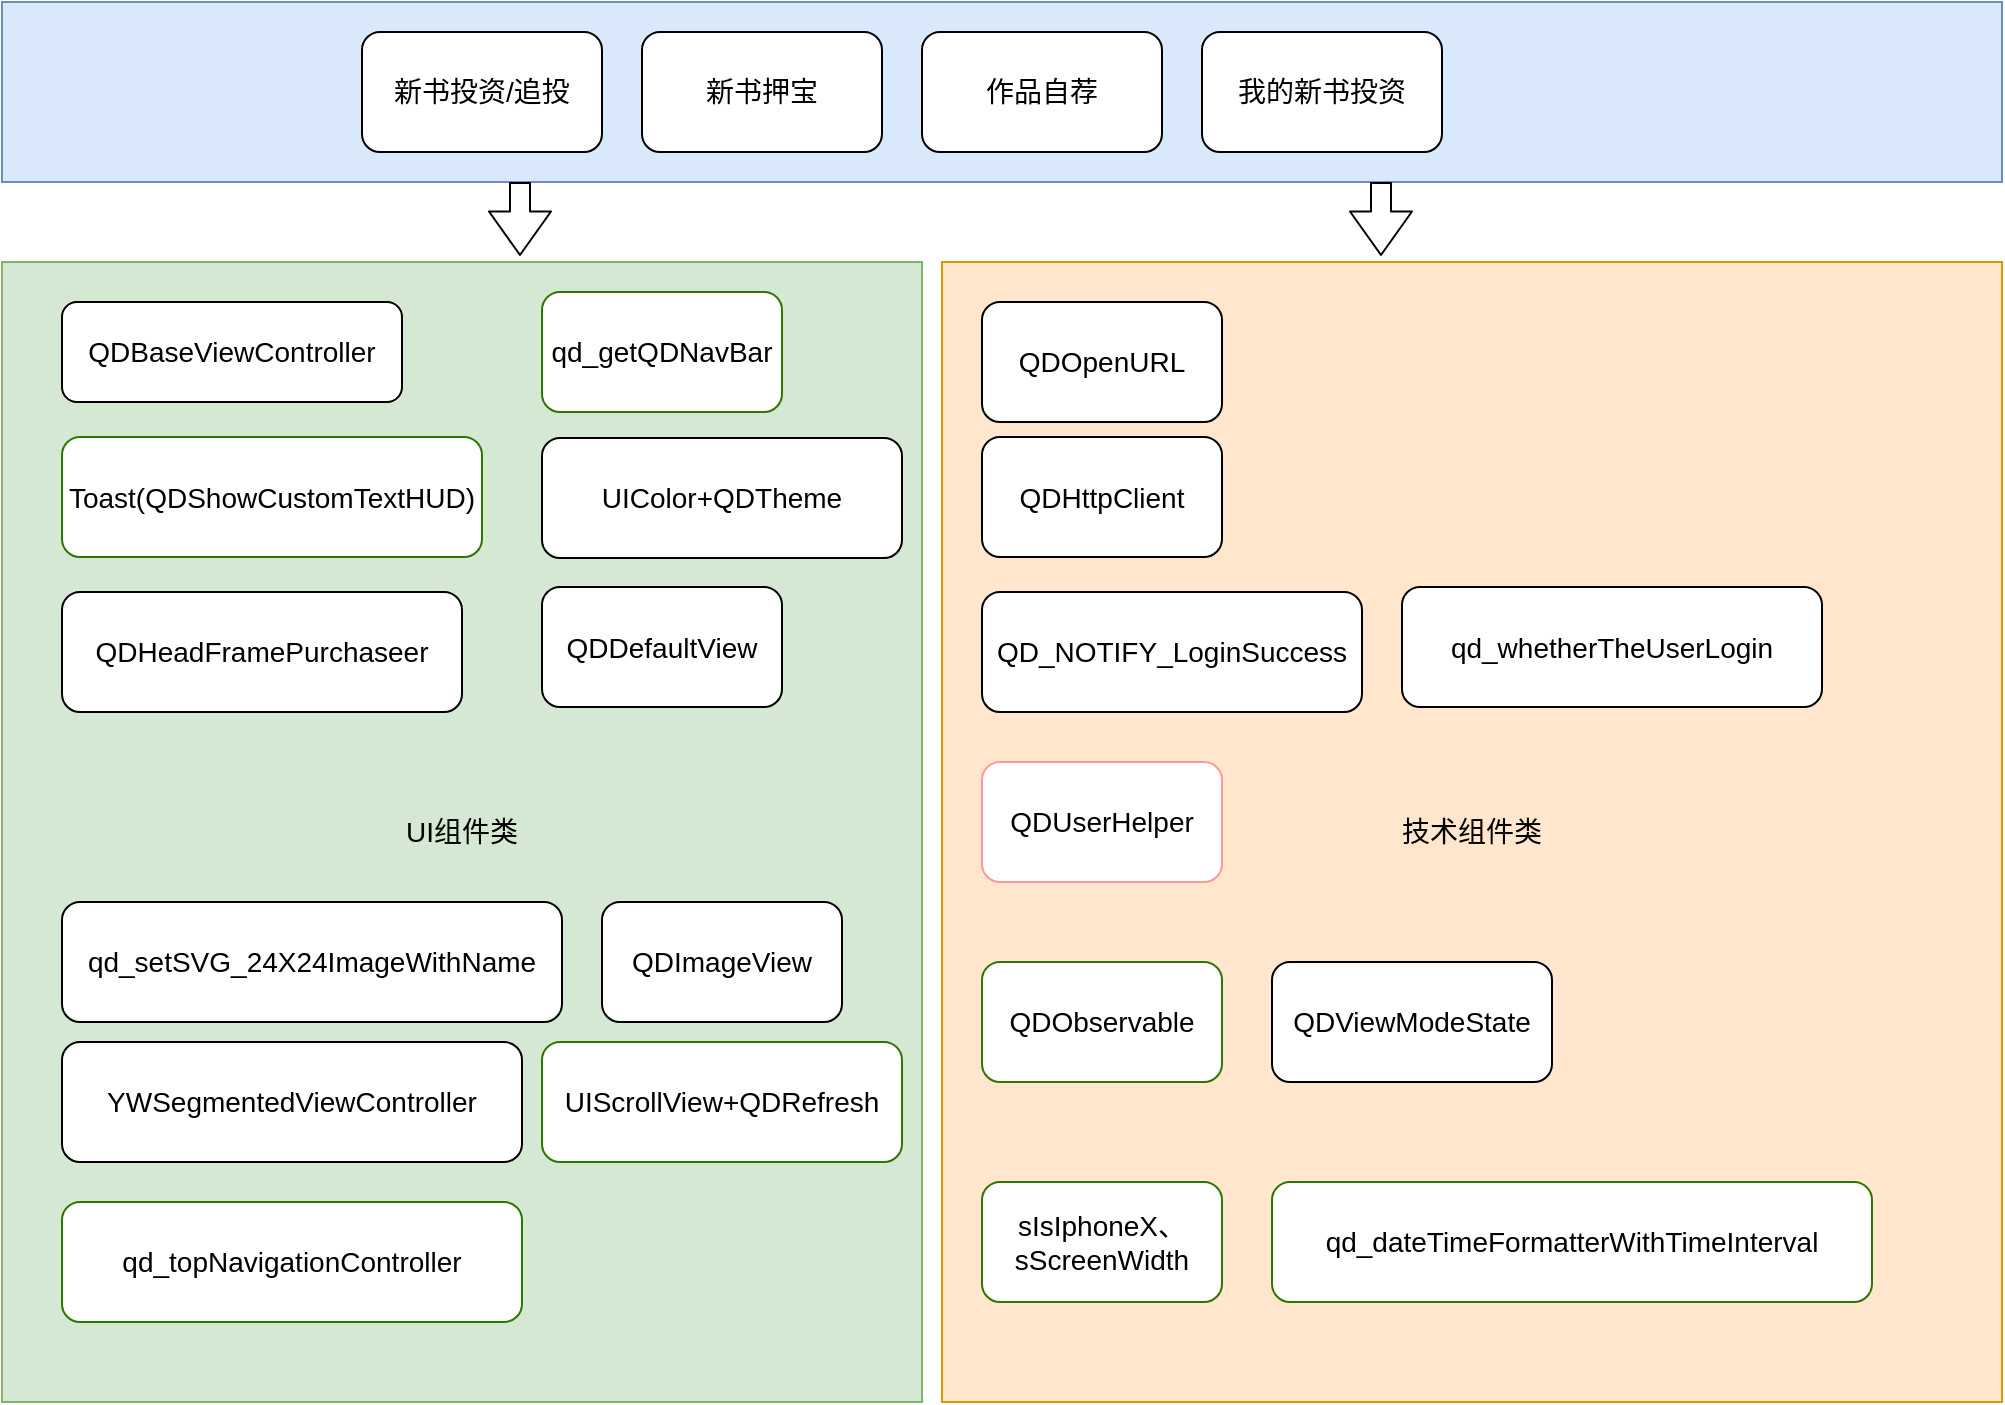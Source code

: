 <mxfile pages="3" version="11.2.9" type="github"><diagram id="G_PrDNVv925NAtSPJW-O" name="Page-1"><mxGraphModel dx="1141" dy="692" grid="1" gridSize="10" guides="1" tooltips="1" connect="1" arrows="1" fold="1" page="1" pageScale="1" pageWidth="827" pageHeight="1169" math="0" shadow="0"><root><mxCell id="0"/><mxCell id="1" parent="0"/><mxCell id="ksJKzsCrqUdJQHkxr5-i-1" value="" style="rounded=0;whiteSpace=wrap;html=1;fontSize=14;fillColor=#dae8fc;strokeColor=#6c8ebf;" parent="1" vertex="1"><mxGeometry x="20" y="170" width="1000" height="90" as="geometry"/></mxCell><mxCell id="ksJKzsCrqUdJQHkxr5-i-2" value="新书投资/追投" style="rounded=1;whiteSpace=wrap;html=1;fontSize=14;" parent="1" vertex="1"><mxGeometry x="200" y="185" width="120" height="60" as="geometry"/></mxCell><mxCell id="ksJKzsCrqUdJQHkxr5-i-3" value="新书押宝" style="rounded=1;whiteSpace=wrap;html=1;fontSize=14;" parent="1" vertex="1"><mxGeometry x="340" y="185" width="120" height="60" as="geometry"/></mxCell><mxCell id="ksJKzsCrqUdJQHkxr5-i-4" value="作品自荐" style="rounded=1;whiteSpace=wrap;html=1;fontSize=14;" parent="1" vertex="1"><mxGeometry x="480" y="185" width="120" height="60" as="geometry"/></mxCell><mxCell id="ksJKzsCrqUdJQHkxr5-i-5" value="我的新书投资" style="rounded=1;whiteSpace=wrap;html=1;fontSize=14;" parent="1" vertex="1"><mxGeometry x="620" y="185" width="120" height="60" as="geometry"/></mxCell><mxCell id="ksJKzsCrqUdJQHkxr5-i-6" value="UI组件类" style="rounded=0;whiteSpace=wrap;html=1;fontSize=14;fillColor=#d5e8d4;strokeColor=#82b366;" parent="1" vertex="1"><mxGeometry x="20" y="300" width="460" height="570" as="geometry"/></mxCell><mxCell id="ksJKzsCrqUdJQHkxr5-i-7" value="QDBaseViewController" style="rounded=1;whiteSpace=wrap;html=1;fontSize=14;" parent="1" vertex="1"><mxGeometry x="50" y="320" width="170" height="50" as="geometry"/></mxCell><mxCell id="ksJKzsCrqUdJQHkxr5-i-9" value="QDObservable" style="rounded=1;whiteSpace=wrap;html=1;fontSize=14;" parent="1" vertex="1"><mxGeometry x="860" y="385" width="120" height="60" as="geometry"/></mxCell><mxCell id="ksJKzsCrqUdJQHkxr5-i-10" value="技术组件类" style="rounded=0;whiteSpace=wrap;html=1;fontSize=14;fillColor=#ffe6cc;strokeColor=#d79b00;" parent="1" vertex="1"><mxGeometry x="490" y="300" width="530" height="570" as="geometry"/></mxCell><mxCell id="ksJKzsCrqUdJQHkxr5-i-11" value="QD_NOTIFY_LoginSuccess" style="rounded=1;whiteSpace=wrap;html=1;fontSize=14;" parent="1" vertex="1"><mxGeometry x="510" y="465" width="190" height="60" as="geometry"/></mxCell><mxCell id="ksJKzsCrqUdJQHkxr5-i-12" value="QDViewModeState" style="rounded=1;whiteSpace=wrap;html=1;fontSize=14;" parent="1" vertex="1"><mxGeometry x="655" y="650" width="140" height="60" as="geometry"/></mxCell><mxCell id="ksJKzsCrqUdJQHkxr5-i-13" value="QDOpenURL" style="rounded=1;whiteSpace=wrap;html=1;fontSize=14;" parent="1" vertex="1"><mxGeometry x="510" y="320" width="120" height="60" as="geometry"/></mxCell><mxCell id="ksJKzsCrqUdJQHkxr5-i-14" value="QDHttpClient" style="rounded=1;whiteSpace=wrap;html=1;fontSize=14;" parent="1" vertex="1"><mxGeometry x="510" y="387.5" width="120" height="60" as="geometry"/></mxCell><mxCell id="ksJKzsCrqUdJQHkxr5-i-16" value="qd_whetherTheUserLogin" style="rounded=1;whiteSpace=wrap;html=1;fontSize=14;" parent="1" vertex="1"><mxGeometry x="720" y="462.5" width="210" height="60" as="geometry"/></mxCell><mxCell id="ksJKzsCrqUdJQHkxr5-i-17" value="QDUserHelper" style="rounded=1;whiteSpace=wrap;html=1;fontSize=14;strokeColor=#FF9999;fillColor=#FFFFFF;fontColor=#000000;" parent="1" vertex="1"><mxGeometry x="510" y="550" width="120" height="60" as="geometry"/></mxCell><mxCell id="ksJKzsCrqUdJQHkxr5-i-22" value="Toast(QDShowCustomTextHUD)" style="rounded=1;whiteSpace=wrap;html=1;fontSize=14;fillColor=#FFFFFF;strokeColor=#2D7600;fontColor=#000000;" parent="1" vertex="1"><mxGeometry x="50" y="387.5" width="210" height="60" as="geometry"/></mxCell><mxCell id="ksJKzsCrqUdJQHkxr5-i-23" value="QDHeadFramePurchaseer" style="rounded=1;whiteSpace=wrap;html=1;fontSize=14;" parent="1" vertex="1"><mxGeometry x="50" y="465" width="200" height="60" as="geometry"/></mxCell><mxCell id="ksJKzsCrqUdJQHkxr5-i-25" value="qd_setSVG_24X24ImageWithName" style="rounded=1;whiteSpace=wrap;html=1;fontSize=14;" parent="1" vertex="1"><mxGeometry x="50" y="620" width="250" height="60" as="geometry"/></mxCell><mxCell id="ksJKzsCrqUdJQHkxr5-i-26" value="UIColor+QDTheme" style="rounded=1;whiteSpace=wrap;html=1;fontSize=14;" parent="1" vertex="1"><mxGeometry x="290" y="388" width="180" height="60" as="geometry"/></mxCell><mxCell id="ksJKzsCrqUdJQHkxr5-i-27" value="UIScrollView+QDRefresh" style="rounded=1;whiteSpace=wrap;html=1;fontSize=14;fillColor=#FFFFFF;strokeColor=#2D7600;fontColor=#000000;" parent="1" vertex="1"><mxGeometry x="290" y="690" width="180" height="60" as="geometry"/></mxCell><mxCell id="ksJKzsCrqUdJQHkxr5-i-28" value="QDDefaultView" style="rounded=1;whiteSpace=wrap;html=1;fontSize=14;" parent="1" vertex="1"><mxGeometry x="290" y="462.5" width="120" height="60" as="geometry"/></mxCell><mxCell id="ksJKzsCrqUdJQHkxr5-i-29" value="YWSegmentedViewController" style="rounded=1;whiteSpace=wrap;html=1;fontSize=14;" parent="1" vertex="1"><mxGeometry x="50" y="690" width="230" height="60" as="geometry"/></mxCell><mxCell id="ksJKzsCrqUdJQHkxr5-i-30" value="qd_getQDNavBar" style="rounded=1;whiteSpace=wrap;html=1;fontSize=14;fillColor=#FFFFFF;strokeColor=#2D7600;fontColor=#000000;" parent="1" vertex="1"><mxGeometry x="290" y="315" width="120" height="60" as="geometry"/></mxCell><mxCell id="ksJKzsCrqUdJQHkxr5-i-31" value="sIsIphoneX、sScreenWidth" style="rounded=1;whiteSpace=wrap;html=1;fontSize=14;fillColor=#FFFFFF;strokeColor=#2D7600;fontColor=#000000;" parent="1" vertex="1"><mxGeometry x="510" y="760" width="120" height="60" as="geometry"/></mxCell><mxCell id="ksJKzsCrqUdJQHkxr5-i-32" value="qd_topNavigationController" style="rounded=1;whiteSpace=wrap;html=1;fontSize=14;fillColor=#FFFFFF;strokeColor=#2D7600;fontColor=#000000;" parent="1" vertex="1"><mxGeometry x="50" y="770" width="230" height="60" as="geometry"/></mxCell><mxCell id="ksJKzsCrqUdJQHkxr5-i-33" value="qd_dateTimeFormatterWithTimeInterval" style="rounded=1;whiteSpace=wrap;html=1;fontSize=14;fillColor=#FFFFFF;strokeColor=#2D7600;fontColor=#000000;" parent="1" vertex="1"><mxGeometry x="655" y="760" width="300" height="60" as="geometry"/></mxCell><mxCell id="ksJKzsCrqUdJQHkxr5-i-34" value="QDImageView" style="rounded=1;whiteSpace=wrap;html=1;fontSize=14;fillColor=#FFFFFF;fontColor=#000000;" parent="1" vertex="1"><mxGeometry x="320" y="620" width="120" height="60" as="geometry"/></mxCell><mxCell id="ksJKzsCrqUdJQHkxr5-i-35" value="QDObservable" style="rounded=1;whiteSpace=wrap;html=1;fontSize=14;fillColor=#FFFFFF;strokeColor=#2D7600;fontColor=#000000;" parent="1" vertex="1"><mxGeometry x="510" y="650" width="120" height="60" as="geometry"/></mxCell><mxCell id="ksJKzsCrqUdJQHkxr5-i-37" value="" style="shape=flexArrow;endArrow=classic;html=1;fontSize=14;width=10;endSize=6.92;" parent="1" edge="1"><mxGeometry width="50" height="50" relative="1" as="geometry"><mxPoint x="279" y="260" as="sourcePoint"/><mxPoint x="279" y="297" as="targetPoint"/></mxGeometry></mxCell><mxCell id="ksJKzsCrqUdJQHkxr5-i-38" value="" style="shape=flexArrow;endArrow=classic;html=1;fontSize=14;width=10;endSize=6.92;" parent="1" edge="1"><mxGeometry width="50" height="50" relative="1" as="geometry"><mxPoint x="709.5" y="260" as="sourcePoint"/><mxPoint x="709.5" y="297" as="targetPoint"/></mxGeometry></mxCell></root></mxGraphModel></diagram><diagram id="2gGJhZ0hHlnW_doxWVLU" name="Page-2"><mxGraphModel dx="1119" dy="672" grid="1" gridSize="10" guides="1" tooltips="1" connect="1" arrows="1" fold="1" page="1" pageScale="1" pageWidth="827" pageHeight="1169" math="0" shadow="0"><root><mxCell id="RRh2i8z6yGX20Wy9l3Bg-0"/><mxCell id="RRh2i8z6yGX20Wy9l3Bg-1" parent="RRh2i8z6yGX20Wy9l3Bg-0"/><mxCell id="RRh2i8z6yGX20Wy9l3Bg-2" value="&lt;b&gt;&lt;font style=&quot;font-size: 18px&quot;&gt;业务App层&lt;/font&gt;&lt;/b&gt;&lt;br style=&quot;font-size: 15px&quot;&gt;（阅读器、书架、精选、漫画、听书、圈子、新书等）" style="rounded=0;whiteSpace=wrap;html=1;fillColor=#ffe6cc;fontSize=15;strokeColor=#d79b00;" vertex="1" parent="RRh2i8z6yGX20Wy9l3Bg-1"><mxGeometry x="230" y="210" width="310" height="60" as="geometry"/></mxCell><mxCell id="RRh2i8z6yGX20Wy9l3Bg-3" value="&lt;font style=&quot;font-size: 18px&quot;&gt;&lt;b&gt;业务组件层&lt;/b&gt;&lt;/font&gt;&lt;br style=&quot;font-size: 15px&quot;&gt;（阅读引擎、用户、充值、书封等）" style="rounded=0;whiteSpace=wrap;html=1;fillColor=#fff2cc;fontSize=15;strokeColor=#d6b656;" vertex="1" parent="RRh2i8z6yGX20Wy9l3Bg-1"><mxGeometry x="230" y="280" width="310" height="70" as="geometry"/></mxCell><mxCell id="RRh2i8z6yGX20Wy9l3Bg-4" value="&lt;b&gt;&lt;font style=&quot;font-size: 18px&quot;&gt;基础组件层&lt;/font&gt;&lt;/b&gt;&lt;br style=&quot;font-size: 15px&quot;&gt;（网络、图片、埋点、布局、统计等）" style="rounded=0;whiteSpace=wrap;html=1;fillColor=#d5e8d4;fontSize=15;strokeColor=#82b366;" vertex="1" parent="RRh2i8z6yGX20Wy9l3Bg-1"><mxGeometry x="230" y="360" width="310" height="110" as="geometry"/></mxCell></root></mxGraphModel></diagram><diagram id="WZpiYMnqQYS9cxlIUv5h" name="Page-3"><mxGraphModel dx="1163" dy="677" grid="1" gridSize="10" guides="1" tooltips="1" connect="1" arrows="1" fold="1" page="1" pageScale="1" pageWidth="827" pageHeight="1169" math="0" shadow="0"><root><mxCell id="xMvRy6TVu1i_m3puSdS4-0"/><mxCell id="xMvRy6TVu1i_m3puSdS4-1" parent="xMvRy6TVu1i_m3puSdS4-0"/><mxCell id="vyO_Mb-bwg4mro-dUDaO-0" value="业务App层" style="rounded=0;whiteSpace=wrap;html=1;fillColor=#ffe6cc;fontSize=15;strokeColor=#d79b00;verticalAlign=top;" vertex="1" parent="xMvRy6TVu1i_m3puSdS4-1"><mxGeometry x="20" y="60" width="580" height="80" as="geometry"/></mxCell><mxCell id="vyO_Mb-bwg4mro-dUDaO-1" value="业务组件层" style="rounded=0;whiteSpace=wrap;html=1;fillColor=#fff2cc;fontSize=15;strokeColor=#d6b656;verticalAlign=top;" vertex="1" parent="xMvRy6TVu1i_m3puSdS4-1"><mxGeometry x="20" y="160" width="580" height="100" as="geometry"/></mxCell><mxCell id="vyO_Mb-bwg4mro-dUDaO-2" value="&lt;div style=&quot;text-align: justify&quot;&gt;&lt;span&gt;基础组件层&lt;/span&gt;&lt;/div&gt;" style="rounded=0;whiteSpace=wrap;html=1;fillColor=#d5e8d4;fontSize=15;strokeColor=#82b366;verticalAlign=top;" vertex="1" parent="xMvRy6TVu1i_m3puSdS4-1"><mxGeometry x="20" y="280" width="580" height="310" as="geometry"/></mxCell><mxCell id="vyO_Mb-bwg4mro-dUDaO-3" value="书架" style="rounded=1;whiteSpace=wrap;html=1;fillColor=#FFFFFF;fontSize=15;fontColor=#000000;" vertex="1" parent="xMvRy6TVu1i_m3puSdS4-1"><mxGeometry x="30" y="90" width="80" height="40" as="geometry"/></mxCell><mxCell id="vyO_Mb-bwg4mro-dUDaO-7" value="阅读器" style="rounded=1;whiteSpace=wrap;html=1;fillColor=#FFFFFF;fontSize=15;fontColor=#000000;" vertex="1" parent="xMvRy6TVu1i_m3puSdS4-1"><mxGeometry x="505" y="90" width="80" height="40" as="geometry"/></mxCell><mxCell id="vyO_Mb-bwg4mro-dUDaO-8" value="精选" style="rounded=1;whiteSpace=wrap;html=1;fillColor=#FFFFFF;fontSize=15;fontColor=#000000;" vertex="1" parent="xMvRy6TVu1i_m3puSdS4-1"><mxGeometry x="120" y="90" width="80" height="40" as="geometry"/></mxCell><mxCell id="vyO_Mb-bwg4mro-dUDaO-9" value="发现" style="rounded=1;whiteSpace=wrap;html=1;fillColor=#FFFFFF;fontSize=15;fontColor=#000000;" vertex="1" parent="xMvRy6TVu1i_m3puSdS4-1"><mxGeometry x="210" y="90" width="80" height="40" as="geometry"/></mxCell><mxCell id="vyO_Mb-bwg4mro-dUDaO-10" value="漫画" style="rounded=1;whiteSpace=wrap;html=1;fillColor=#FFFFFF;fontSize=15;fontColor=#000000;" vertex="1" parent="xMvRy6TVu1i_m3puSdS4-1"><mxGeometry x="300" y="90" width="80" height="40" as="geometry"/></mxCell><mxCell id="vyO_Mb-bwg4mro-dUDaO-11" value="听书" style="rounded=1;whiteSpace=wrap;html=1;fillColor=#FFFFFF;fontSize=15;fontColor=#000000;" vertex="1" parent="xMvRy6TVu1i_m3puSdS4-1"><mxGeometry x="395" y="90" width="80" height="40" as="geometry"/></mxCell><mxCell id="vyO_Mb-bwg4mro-dUDaO-12" value="UIKit" style="rounded=1;whiteSpace=wrap;html=1;fillColor=#FFFFFF;fontSize=15;fontColor=#000000;verticalAlign=top;" vertex="1" parent="xMvRy6TVu1i_m3puSdS4-1"><mxGeometry x="40" y="310" width="190" height="270" as="geometry"/></mxCell><mxCell id="vyO_Mb-bwg4mro-dUDaO-13" value="第三方" style="rounded=1;whiteSpace=wrap;html=1;fillColor=#FFFFFF;fontSize=15;fontColor=#000000;verticalAlign=top;" vertex="1" parent="xMvRy6TVu1i_m3puSdS4-1"><mxGeometry x="250" y="440" width="330" height="140" as="geometry"/></mxCell><mxCell id="vyO_Mb-bwg4mro-dUDaO-15" value="YWLoginSDK" style="rounded=1;whiteSpace=wrap;html=1;fillColor=#FFFFFF;fontSize=15;fontColor=#000000;" vertex="1" parent="xMvRy6TVu1i_m3puSdS4-1"><mxGeometry x="255" y="363" width="110" height="30" as="geometry"/></mxCell><mxCell id="vyO_Mb-bwg4mro-dUDaO-16" value="阅读时长" style="rounded=1;whiteSpace=wrap;html=1;fillColor=#FFFFFF;fontSize=15;fontColor=#000000;" vertex="1" parent="xMvRy6TVu1i_m3puSdS4-1"><mxGeometry x="340" y="310" width="70" height="45" as="geometry"/></mxCell><mxCell id="vyO_Mb-bwg4mro-dUDaO-17" value="埋点" style="rounded=1;whiteSpace=wrap;html=1;fillColor=#FFFFFF;fontSize=15;fontColor=#000000;" vertex="1" parent="xMvRy6TVu1i_m3puSdS4-1"><mxGeometry x="417.5" y="310" width="50" height="45" as="geometry"/></mxCell><mxCell id="vyO_Mb-bwg4mro-dUDaO-18" value="YWRechargeSDK" style="rounded=1;whiteSpace=wrap;html=1;fillColor=#FFFFFF;fontSize=15;fontColor=#000000;" vertex="1" parent="xMvRy6TVu1i_m3puSdS4-1"><mxGeometry x="375" y="363" width="135" height="30" as="geometry"/></mxCell><mxCell id="vyO_Mb-bwg4mro-dUDaO-19" value="Util" style="rounded=1;whiteSpace=wrap;html=1;fillColor=#FFFFFF;fontSize=15;fontColor=#000000;" vertex="1" parent="xMvRy6TVu1i_m3puSdS4-1"><mxGeometry x="250" y="310" width="70" height="45" as="geometry"/></mxCell><mxCell id="vyO_Mb-bwg4mro-dUDaO-20" value="路由" style="rounded=1;whiteSpace=wrap;html=1;fillColor=#FFFFFF;fontSize=15;fontColor=#000000;" vertex="1" parent="xMvRy6TVu1i_m3puSdS4-1"><mxGeometry x="40" y="210" width="80" height="40" as="geometry"/></mxCell><mxCell id="vyO_Mb-bwg4mro-dUDaO-21" value="用户" style="rounded=1;whiteSpace=wrap;html=1;fillColor=#FFFFFF;fontSize=15;fontColor=#000000;" vertex="1" parent="xMvRy6TVu1i_m3puSdS4-1"><mxGeometry x="355" y="210" width="80" height="40" as="geometry"/></mxCell><mxCell id="vyO_Mb-bwg4mro-dUDaO-22" value="书封" style="rounded=1;whiteSpace=wrap;html=1;fillColor=#FFFFFF;fontSize=15;fontColor=#000000;" vertex="1" parent="xMvRy6TVu1i_m3puSdS4-1"><mxGeometry x="255" y="210" width="80" height="40" as="geometry"/></mxCell><mxCell id="vyO_Mb-bwg4mro-dUDaO-24" value="导航" style="rounded=1;whiteSpace=wrap;html=1;fillColor=#FFFFFF;fontSize=15;fontColor=#000000;" vertex="1" parent="xMvRy6TVu1i_m3puSdS4-1"><mxGeometry x="60" y="370" width="70" height="40" as="geometry"/></mxCell><mxCell id="vyO_Mb-bwg4mro-dUDaO-25" value="基类" style="rounded=1;whiteSpace=wrap;html=1;fillColor=#FFFFFF;fontSize=15;fontColor=#000000;" vertex="1" parent="xMvRy6TVu1i_m3puSdS4-1"><mxGeometry x="150" y="370" width="70" height="40" as="geometry"/></mxCell><mxCell id="vyO_Mb-bwg4mro-dUDaO-26" value="缺省态" style="rounded=1;whiteSpace=wrap;html=1;fillColor=#FFFFFF;fontSize=15;fontColor=#000000;" vertex="1" parent="xMvRy6TVu1i_m3puSdS4-1"><mxGeometry x="60" y="425" width="70" height="40" as="geometry"/></mxCell><mxCell id="vyO_Mb-bwg4mro-dUDaO-27" value="弹窗" style="rounded=1;whiteSpace=wrap;html=1;fillColor=#FFFFFF;fontSize=15;fontColor=#000000;" vertex="1" parent="xMvRy6TVu1i_m3puSdS4-1"><mxGeometry x="150" y="425" width="70" height="40" as="geometry"/></mxCell><mxCell id="vyO_Mb-bwg4mro-dUDaO-28" value="Toast" style="rounded=1;whiteSpace=wrap;html=1;fillColor=#FFFFFF;fontSize=15;fontColor=#000000;" vertex="1" parent="xMvRy6TVu1i_m3puSdS4-1"><mxGeometry x="60" y="480" width="70" height="40" as="geometry"/></mxCell><mxCell id="vyO_Mb-bwg4mro-dUDaO-30" value="QDHttpClient" style="rounded=1;whiteSpace=wrap;html=1;fillColor=#FFFFFF;fontSize=15;fontColor=#000000;" vertex="1" parent="xMvRy6TVu1i_m3puSdS4-1"><mxGeometry x="135" y="210" width="100" height="40" as="geometry"/></mxCell><mxCell id="vyO_Mb-bwg4mro-dUDaO-31" value="AFNetworking" style="rounded=1;whiteSpace=wrap;html=1;fillColor=#FFFFFF;fontSize=15;fontColor=#000000;" vertex="1" parent="xMvRy6TVu1i_m3puSdS4-1"><mxGeometry x="260" y="500" width="100" height="30" as="geometry"/></mxCell><mxCell id="vyO_Mb-bwg4mro-dUDaO-32" value="SDWebImage" style="rounded=1;whiteSpace=wrap;html=1;fillColor=#FFFFFF;fontSize=15;fontColor=#000000;" vertex="1" parent="xMvRy6TVu1i_m3puSdS4-1"><mxGeometry x="370" y="500" width="100" height="30" as="geometry"/></mxCell><mxCell id="vyO_Mb-bwg4mro-dUDaO-33" value="Mantle" style="rounded=1;whiteSpace=wrap;html=1;fillColor=#FFFFFF;fontSize=15;fontColor=#000000;" vertex="1" parent="xMvRy6TVu1i_m3puSdS4-1"><mxGeometry x="490" y="500" width="80" height="30" as="geometry"/></mxCell><mxCell id="vyO_Mb-bwg4mro-dUDaO-34" value="FMDB" style="rounded=1;whiteSpace=wrap;html=1;fillColor=#FFFFFF;fontSize=15;fontColor=#000000;" vertex="1" parent="xMvRy6TVu1i_m3puSdS4-1"><mxGeometry x="260" y="540" width="80" height="30" as="geometry"/></mxCell><mxCell id="vyO_Mb-bwg4mro-dUDaO-35" value="Mansory" style="rounded=1;whiteSpace=wrap;html=1;fillColor=#FFFFFF;fontSize=15;fontColor=#000000;" vertex="1" parent="xMvRy6TVu1i_m3puSdS4-1"><mxGeometry x="370" y="540" width="80" height="30" as="geometry"/></mxCell><mxCell id="vyO_Mb-bwg4mro-dUDaO-36" value="RxSwift" style="rounded=1;whiteSpace=wrap;html=1;fillColor=#FFFFFF;fontSize=15;fontColor=#000000;" vertex="1" parent="xMvRy6TVu1i_m3puSdS4-1"><mxGeometry x="480" y="540" width="80" height="30" as="geometry"/></mxCell><mxCell id="vyO_Mb-bwg4mro-dUDaO-38" value="颜色字体" style="rounded=1;whiteSpace=wrap;html=1;fillColor=#FFFFFF;fontSize=15;fontColor=#000000;" vertex="1" parent="xMvRy6TVu1i_m3puSdS4-1"><mxGeometry x="150" y="480" width="70" height="40" as="geometry"/></mxCell><mxCell id="vyO_Mb-bwg4mro-dUDaO-40" value="阅读引擎" style="rounded=1;whiteSpace=wrap;html=1;fillColor=#FFFFFF;fontSize=15;fontColor=#000000;" vertex="1" parent="xMvRy6TVu1i_m3puSdS4-1"><mxGeometry x="505" y="210" width="80" height="40" as="geometry"/></mxCell><mxCell id="vyO_Mb-bwg4mro-dUDaO-41" value="DTCoreText" style="rounded=1;whiteSpace=wrap;html=1;fillColor=#FFFFFF;fontSize=15;fontColor=#000000;" vertex="1" parent="xMvRy6TVu1i_m3puSdS4-1"><mxGeometry x="475" y="310" width="120" height="45" as="geometry"/></mxCell><mxCell id="vyO_Mb-bwg4mro-dUDaO-42" value="YWPushSDK" style="rounded=1;whiteSpace=wrap;html=1;fillColor=#FFFFFF;fontSize=15;fontColor=#000000;" vertex="1" parent="xMvRy6TVu1i_m3puSdS4-1"><mxGeometry x="255" y="400" width="120" height="30" as="geometry"/></mxCell><mxCell id="vyO_Mb-bwg4mro-dUDaO-43" value="YWNetworkCore" style="rounded=1;whiteSpace=wrap;html=1;fillColor=#FFFFFF;fontSize=15;fontColor=#000000;" vertex="1" parent="xMvRy6TVu1i_m3puSdS4-1"><mxGeometry x="390" y="400" width="120" height="30" as="geometry"/></mxCell></root></mxGraphModel></diagram></mxfile>